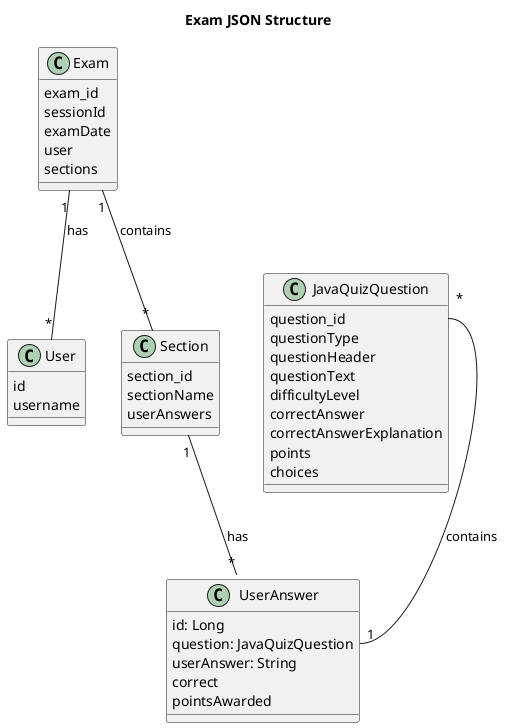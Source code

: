 @startuml
title Exam JSON Structure

class Exam {
    exam_id
    sessionId
    examDate
    user
    sections
}

class User {
    id
    username
}

class Section {
    section_id
    sectionName
    userAnswers
}

class JavaQuizQuestion {
    question_id
    questionType
    questionHeader
    questionText
    difficultyLevel
    correctAnswer
    correctAnswerExplanation
    points
    choices
}

class UserAnswer {
    id: Long
    question: JavaQuizQuestion
    userAnswer: String
    correct
    pointsAwarded
}

Exam "1" -- "*" User : has
Exam "1" -- "*" Section : contains
Section "1" -- "*" UserAnswer : has
JavaQuizQuestion::question_id "*" -- "1" UserAnswer::question : contains

@enduml